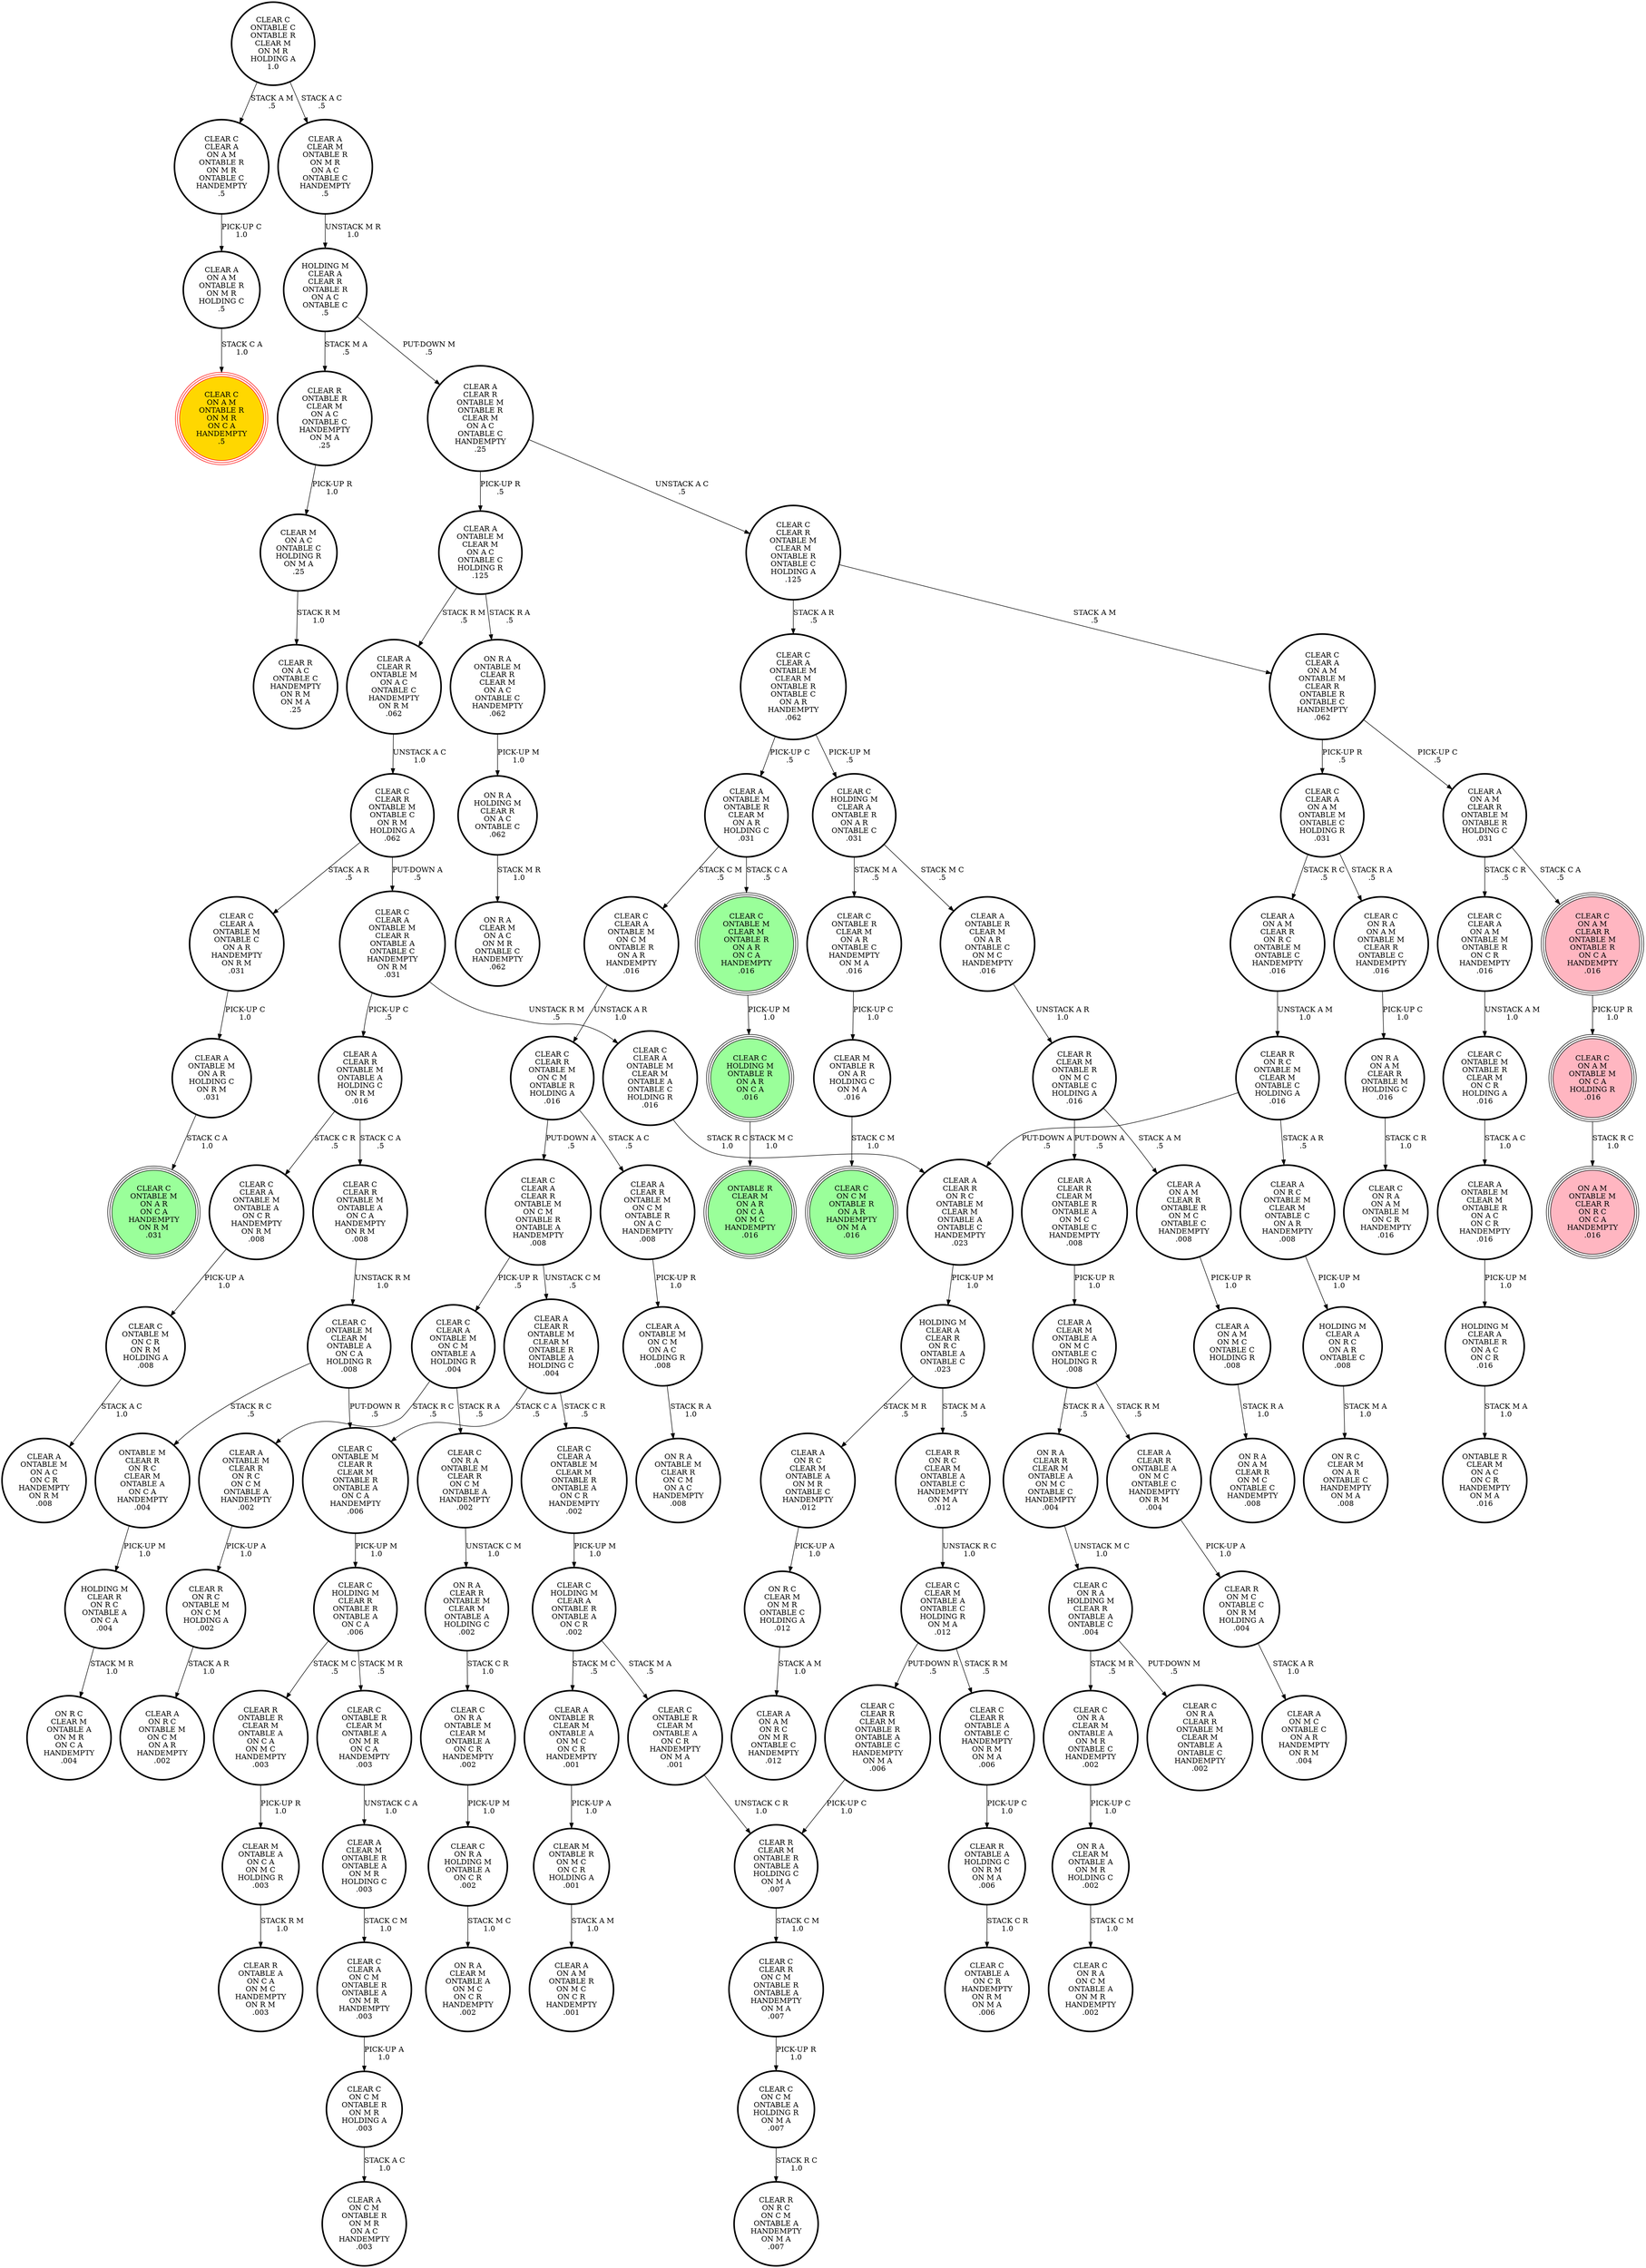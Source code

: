 digraph {
"CLEAR C\nCLEAR A\nONTABLE M\nON C M\nONTABLE A\nHOLDING R\n.004\n" -> "CLEAR A\nONTABLE M\nCLEAR R\nON R C\nON C M\nONTABLE A\nHANDEMPTY\n.002\n"[label="STACK R C\n.5\n"];
"CLEAR C\nCLEAR A\nONTABLE M\nON C M\nONTABLE A\nHOLDING R\n.004\n" -> "CLEAR C\nON R A\nONTABLE M\nCLEAR R\nON C M\nONTABLE A\nHANDEMPTY\n.002\n"[label="STACK R A\n.5\n"];
"CLEAR C\nCLEAR A\nON C M\nONTABLE R\nONTABLE A\nON M R\nHANDEMPTY\n.003\n" -> "CLEAR C\nON C M\nONTABLE R\nON M R\nHOLDING A\n.003\n"[label="PICK-UP A\n1.0\n"];
"CLEAR C\nCLEAR A\nON A M\nONTABLE M\nONTABLE C\nHOLDING R\n.031\n" -> "CLEAR C\nON R A\nON A M\nONTABLE M\nCLEAR R\nONTABLE C\nHANDEMPTY\n.016\n"[label="STACK R A\n.5\n"];
"CLEAR C\nCLEAR A\nON A M\nONTABLE M\nONTABLE C\nHOLDING R\n.031\n" -> "CLEAR A\nON A M\nCLEAR R\nON R C\nONTABLE M\nONTABLE C\nHANDEMPTY\n.016\n"[label="STACK R C\n.5\n"];
"CLEAR A\nONTABLE M\nON A R\nHOLDING C\nON R M\n.031\n" -> "CLEAR C\nONTABLE M\nON A R\nON C A\nHANDEMPTY\nON R M\n.031\n"[label="STACK C A\n1.0\n"];
"HOLDING M\nCLEAR A\nCLEAR R\nONTABLE R\nON A C\nONTABLE C\n.5\n" -> "CLEAR A\nCLEAR R\nONTABLE M\nONTABLE R\nCLEAR M\nON A C\nONTABLE C\nHANDEMPTY\n.25\n"[label="PUT-DOWN M\n.5\n"];
"HOLDING M\nCLEAR A\nCLEAR R\nONTABLE R\nON A C\nONTABLE C\n.5\n" -> "CLEAR R\nONTABLE R\nCLEAR M\nON A C\nONTABLE C\nHANDEMPTY\nON M A\n.25\n"[label="STACK M A\n.5\n"];
"CLEAR C\nCLEAR R\nONTABLE M\nCLEAR M\nONTABLE R\nONTABLE C\nHOLDING A\n.125\n" -> "CLEAR C\nCLEAR A\nON A M\nONTABLE M\nCLEAR R\nONTABLE R\nONTABLE C\nHANDEMPTY\n.062\n"[label="STACK A M\n.5\n"];
"CLEAR C\nCLEAR R\nONTABLE M\nCLEAR M\nONTABLE R\nONTABLE C\nHOLDING A\n.125\n" -> "CLEAR C\nCLEAR A\nONTABLE M\nCLEAR M\nONTABLE R\nONTABLE C\nON A R\nHANDEMPTY\n.062\n"[label="STACK A R\n.5\n"];
"CLEAR C\nON C M\nONTABLE R\nON M R\nHOLDING A\n.003\n" -> "CLEAR A\nON C M\nONTABLE R\nON M R\nON A C\nHANDEMPTY\n.003\n"[label="STACK A C\n1.0\n"];
"CLEAR C\nCLEAR A\nON A M\nONTABLE R\nON M R\nONTABLE C\nHANDEMPTY\n.5\n" -> "CLEAR A\nON A M\nONTABLE R\nON M R\nHOLDING C\n.5\n"[label="PICK-UP C\n1.0\n"];
"CLEAR M\nONTABLE A\nON C A\nON M C\nHOLDING R\n.003\n" -> "CLEAR R\nONTABLE A\nON C A\nON M C\nHANDEMPTY\nON R M\n.003\n"[label="STACK R M\n1.0\n"];
"CLEAR C\nONTABLE C\nONTABLE R\nCLEAR M\nON M R\nHOLDING A\n1.0\n" -> "CLEAR C\nCLEAR A\nON A M\nONTABLE R\nON M R\nONTABLE C\nHANDEMPTY\n.5\n"[label="STACK A M\n.5\n"];
"CLEAR C\nONTABLE C\nONTABLE R\nCLEAR M\nON M R\nHOLDING A\n1.0\n" -> "CLEAR A\nCLEAR M\nONTABLE R\nON M R\nON A C\nONTABLE C\nHANDEMPTY\n.5\n"[label="STACK A C\n.5\n"];
"CLEAR A\nONTABLE M\nCLEAR M\nONTABLE R\nON A C\nON C R\nHANDEMPTY\n.016\n" -> "HOLDING M\nCLEAR A\nONTABLE R\nON A C\nON C R\n.016\n"[label="PICK-UP M\n1.0\n"];
"CLEAR R\nON R C\nCLEAR M\nONTABLE A\nONTABLE C\nHANDEMPTY\nON M A\n.012\n" -> "CLEAR C\nCLEAR M\nONTABLE A\nONTABLE C\nHOLDING R\nON M A\n.012\n"[label="UNSTACK R C\n1.0\n"];
"HOLDING M\nCLEAR A\nCLEAR R\nON R C\nONTABLE A\nONTABLE C\n.023\n" -> "CLEAR A\nON R C\nCLEAR M\nONTABLE A\nON M R\nONTABLE C\nHANDEMPTY\n.012\n"[label="STACK M R\n.5\n"];
"HOLDING M\nCLEAR A\nCLEAR R\nON R C\nONTABLE A\nONTABLE C\n.023\n" -> "CLEAR R\nON R C\nCLEAR M\nONTABLE A\nONTABLE C\nHANDEMPTY\nON M A\n.012\n"[label="STACK M A\n.5\n"];
"CLEAR A\nCLEAR M\nONTABLE A\nON M C\nONTABLE C\nHOLDING R\n.008\n" -> "CLEAR A\nCLEAR R\nONTABLE A\nON M C\nONTABLE C\nHANDEMPTY\nON R M\n.004\n"[label="STACK R M\n.5\n"];
"CLEAR A\nCLEAR M\nONTABLE A\nON M C\nONTABLE C\nHOLDING R\n.008\n" -> "ON R A\nCLEAR R\nCLEAR M\nONTABLE A\nON M C\nONTABLE C\nHANDEMPTY\n.004\n"[label="STACK R A\n.5\n"];
"CLEAR A\nONTABLE R\nCLEAR M\nONTABLE A\nON M C\nON C R\nHANDEMPTY\n.001\n" -> "CLEAR M\nONTABLE R\nON M C\nON C R\nHOLDING A\n.001\n"[label="PICK-UP A\n1.0\n"];
"CLEAR C\nHOLDING M\nCLEAR A\nONTABLE R\nONTABLE A\nON C R\n.002\n" -> "CLEAR A\nONTABLE R\nCLEAR M\nONTABLE A\nON M C\nON C R\nHANDEMPTY\n.001\n"[label="STACK M C\n.5\n"];
"CLEAR C\nHOLDING M\nCLEAR A\nONTABLE R\nONTABLE A\nON C R\n.002\n" -> "CLEAR C\nONTABLE R\nCLEAR M\nONTABLE A\nON C R\nHANDEMPTY\nON M A\n.001\n"[label="STACK M A\n.5\n"];
"CLEAR C\nONTABLE M\nCLEAR R\nCLEAR M\nONTABLE R\nONTABLE A\nON C A\nHANDEMPTY\n.006\n" -> "CLEAR C\nHOLDING M\nCLEAR R\nONTABLE R\nONTABLE A\nON C A\n.006\n"[label="PICK-UP M\n1.0\n"];
"HOLDING M\nCLEAR R\nON R C\nONTABLE A\nON C A\n.004\n" -> "ON R C\nCLEAR M\nONTABLE A\nON M R\nON C A\nHANDEMPTY\n.004\n"[label="STACK M R\n1.0\n"];
"CLEAR A\nON A M\nCLEAR R\nONTABLE M\nONTABLE R\nHOLDING C\n.031\n" -> "CLEAR C\nON A M\nCLEAR R\nONTABLE M\nONTABLE R\nON C A\nHANDEMPTY\n.016\n"[label="STACK C A\n.5\n"];
"CLEAR A\nON A M\nCLEAR R\nONTABLE M\nONTABLE R\nHOLDING C\n.031\n" -> "CLEAR C\nCLEAR A\nON A M\nONTABLE M\nONTABLE R\nON C R\nHANDEMPTY\n.016\n"[label="STACK C R\n.5\n"];
"CLEAR A\nONTABLE M\nONTABLE R\nCLEAR M\nON A R\nHOLDING C\n.031\n" -> "CLEAR C\nONTABLE M\nCLEAR M\nONTABLE R\nON A R\nON C A\nHANDEMPTY\n.016\n"[label="STACK C A\n.5\n"];
"CLEAR A\nONTABLE M\nONTABLE R\nCLEAR M\nON A R\nHOLDING C\n.031\n" -> "CLEAR C\nCLEAR A\nONTABLE M\nON C M\nONTABLE R\nON A R\nHANDEMPTY\n.016\n"[label="STACK C M\n.5\n"];
"CLEAR C\nCLEAR R\nONTABLE M\nONTABLE C\nON R M\nHOLDING A\n.062\n" -> "CLEAR C\nCLEAR A\nONTABLE M\nONTABLE C\nON A R\nHANDEMPTY\nON R M\n.031\n"[label="STACK A R\n.5\n"];
"CLEAR C\nCLEAR R\nONTABLE M\nONTABLE C\nON R M\nHOLDING A\n.062\n" -> "CLEAR C\nCLEAR A\nONTABLE M\nCLEAR R\nONTABLE A\nONTABLE C\nHANDEMPTY\nON R M\n.031\n"[label="PUT-DOWN A\n.5\n"];
"CLEAR A\nCLEAR R\nONTABLE M\nCLEAR M\nONTABLE R\nONTABLE A\nHOLDING C\n.004\n" -> "CLEAR C\nONTABLE M\nCLEAR R\nCLEAR M\nONTABLE R\nONTABLE A\nON C A\nHANDEMPTY\n.006\n"[label="STACK C A\n.5\n"];
"CLEAR A\nCLEAR R\nONTABLE M\nCLEAR M\nONTABLE R\nONTABLE A\nHOLDING C\n.004\n" -> "CLEAR C\nCLEAR A\nONTABLE M\nCLEAR M\nONTABLE R\nONTABLE A\nON C R\nHANDEMPTY\n.002\n"[label="STACK C R\n.5\n"];
"ON R A\nONTABLE M\nCLEAR R\nCLEAR M\nON A C\nONTABLE C\nHANDEMPTY\n.062\n" -> "ON R A\nHOLDING M\nCLEAR R\nON A C\nONTABLE C\n.062\n"[label="PICK-UP M\n1.0\n"];
"CLEAR C\nON R A\nONTABLE M\nCLEAR M\nONTABLE A\nON C R\nHANDEMPTY\n.002\n" -> "CLEAR C\nON R A\nHOLDING M\nONTABLE A\nON C R\n.002\n"[label="PICK-UP M\n1.0\n"];
"CLEAR A\nON A M\nONTABLE R\nON M R\nHOLDING C\n.5\n" -> "CLEAR C\nON A M\nONTABLE R\nON M R\nON C A\nHANDEMPTY\n.5\n"[label="STACK C A\n1.0\n"];
"CLEAR R\nON M C\nONTABLE C\nON R M\nHOLDING A\n.004\n" -> "CLEAR A\nON M C\nONTABLE C\nON A R\nHANDEMPTY\nON R M\n.004\n"[label="STACK A R\n1.0\n"];
"ON R A\nCLEAR R\nCLEAR M\nONTABLE A\nON M C\nONTABLE C\nHANDEMPTY\n.004\n" -> "CLEAR C\nON R A\nHOLDING M\nCLEAR R\nONTABLE A\nONTABLE C\n.004\n"[label="UNSTACK M C\n1.0\n"];
"HOLDING M\nCLEAR A\nON R C\nON A R\nONTABLE C\n.008\n" -> "ON R C\nCLEAR M\nON A R\nONTABLE C\nHANDEMPTY\nON M A\n.008\n"[label="STACK M A\n1.0\n"];
"CLEAR C\nCLEAR A\nONTABLE M\nCLEAR M\nONTABLE R\nONTABLE A\nON C R\nHANDEMPTY\n.002\n" -> "CLEAR C\nHOLDING M\nCLEAR A\nONTABLE R\nONTABLE A\nON C R\n.002\n"[label="PICK-UP M\n1.0\n"];
"CLEAR A\nCLEAR R\nONTABLE A\nON M C\nONTABLE C\nHANDEMPTY\nON R M\n.004\n" -> "CLEAR R\nON M C\nONTABLE C\nON R M\nHOLDING A\n.004\n"[label="PICK-UP A\n1.0\n"];
"CLEAR R\nONTABLE A\nHOLDING C\nON R M\nON M A\n.006\n" -> "CLEAR C\nONTABLE A\nON C R\nHANDEMPTY\nON R M\nON M A\n.006\n"[label="STACK C R\n1.0\n"];
"CLEAR A\nON A M\nCLEAR R\nON R C\nONTABLE M\nONTABLE C\nHANDEMPTY\n.016\n" -> "CLEAR R\nON R C\nONTABLE M\nCLEAR M\nONTABLE C\nHOLDING A\n.016\n"[label="UNSTACK A M\n1.0\n"];
"CLEAR C\nONTABLE R\nCLEAR M\nONTABLE A\nON C R\nHANDEMPTY\nON M A\n.001\n" -> "CLEAR R\nCLEAR M\nONTABLE R\nONTABLE A\nHOLDING C\nON M A\n.007\n"[label="UNSTACK C R\n1.0\n"];
"CLEAR C\nCLEAR A\nONTABLE M\nCLEAR R\nONTABLE A\nONTABLE C\nHANDEMPTY\nON R M\n.031\n" -> "CLEAR C\nCLEAR A\nONTABLE M\nCLEAR M\nONTABLE A\nONTABLE C\nHOLDING R\n.016\n"[label="UNSTACK R M\n.5\n"];
"CLEAR C\nCLEAR A\nONTABLE M\nCLEAR R\nONTABLE A\nONTABLE C\nHANDEMPTY\nON R M\n.031\n" -> "CLEAR A\nCLEAR R\nONTABLE M\nONTABLE A\nHOLDING C\nON R M\n.016\n"[label="PICK-UP C\n.5\n"];
"CLEAR C\nCLEAR A\nON A M\nONTABLE M\nONTABLE R\nON C R\nHANDEMPTY\n.016\n" -> "CLEAR C\nONTABLE M\nONTABLE R\nCLEAR M\nON C R\nHOLDING A\n.016\n"[label="UNSTACK A M\n1.0\n"];
"CLEAR A\nCLEAR R\nONTABLE M\nON C M\nONTABLE R\nON A C\nHANDEMPTY\n.008\n" -> "CLEAR A\nONTABLE M\nON C M\nON A C\nHOLDING R\n.008\n"[label="PICK-UP R\n1.0\n"];
"CLEAR A\nCLEAR R\nONTABLE M\nONTABLE R\nCLEAR M\nON A C\nONTABLE C\nHANDEMPTY\n.25\n" -> "CLEAR A\nONTABLE M\nCLEAR M\nON A C\nONTABLE C\nHOLDING R\n.125\n"[label="PICK-UP R\n.5\n"];
"CLEAR A\nCLEAR R\nONTABLE M\nONTABLE R\nCLEAR M\nON A C\nONTABLE C\nHANDEMPTY\n.25\n" -> "CLEAR C\nCLEAR R\nONTABLE M\nCLEAR M\nONTABLE R\nONTABLE C\nHOLDING A\n.125\n"[label="UNSTACK A C\n.5\n"];
"CLEAR C\nON A M\nONTABLE M\nON C A\nHOLDING R\n.016\n" -> "ON A M\nONTABLE M\nCLEAR R\nON R C\nON C A\nHANDEMPTY\n.016\n"[label="STACK R C\n1.0\n"];
"CLEAR C\nCLEAR R\nONTABLE M\nON C M\nONTABLE R\nHOLDING A\n.016\n" -> "CLEAR A\nCLEAR R\nONTABLE M\nON C M\nONTABLE R\nON A C\nHANDEMPTY\n.008\n"[label="STACK A C\n.5\n"];
"CLEAR C\nCLEAR R\nONTABLE M\nON C M\nONTABLE R\nHOLDING A\n.016\n" -> "CLEAR C\nCLEAR A\nCLEAR R\nONTABLE M\nON C M\nONTABLE R\nONTABLE A\nHANDEMPTY\n.008\n"[label="PUT-DOWN A\n.5\n"];
"CLEAR C\nHOLDING M\nCLEAR A\nONTABLE R\nON A R\nONTABLE C\n.031\n" -> "CLEAR A\nONTABLE R\nCLEAR M\nON A R\nONTABLE C\nON M C\nHANDEMPTY\n.016\n"[label="STACK M C\n.5\n"];
"CLEAR C\nHOLDING M\nCLEAR A\nONTABLE R\nON A R\nONTABLE C\n.031\n" -> "CLEAR C\nONTABLE R\nCLEAR M\nON A R\nONTABLE C\nHANDEMPTY\nON M A\n.016\n"[label="STACK M A\n.5\n"];
"ON R A\nON A M\nCLEAR R\nONTABLE M\nHOLDING C\n.016\n" -> "CLEAR C\nON R A\nON A M\nONTABLE M\nON C R\nHANDEMPTY\n.016\n"[label="STACK C R\n1.0\n"];
"CLEAR A\nCLEAR M\nONTABLE R\nON M R\nON A C\nONTABLE C\nHANDEMPTY\n.5\n" -> "HOLDING M\nCLEAR A\nCLEAR R\nONTABLE R\nON A C\nONTABLE C\n.5\n"[label="UNSTACK M R\n1.0\n"];
"CLEAR C\nCLEAR R\nONTABLE M\nONTABLE A\nON C A\nHANDEMPTY\nON R M\n.008\n" -> "CLEAR C\nONTABLE M\nCLEAR M\nONTABLE A\nON C A\nHOLDING R\n.008\n"[label="UNSTACK R M\n1.0\n"];
"CLEAR R\nON R C\nONTABLE M\nON C M\nHOLDING A\n.002\n" -> "CLEAR A\nON R C\nONTABLE M\nON C M\nON A R\nHANDEMPTY\n.002\n"[label="STACK A R\n1.0\n"];
"CLEAR C\nON R A\nHOLDING M\nCLEAR R\nONTABLE A\nONTABLE C\n.004\n" -> "CLEAR C\nON R A\nCLEAR M\nONTABLE A\nON M R\nONTABLE C\nHANDEMPTY\n.002\n"[label="STACK M R\n.5\n"];
"CLEAR C\nON R A\nHOLDING M\nCLEAR R\nONTABLE A\nONTABLE C\n.004\n" -> "CLEAR C\nON R A\nCLEAR R\nONTABLE M\nCLEAR M\nONTABLE A\nONTABLE C\nHANDEMPTY\n.002\n"[label="PUT-DOWN M\n.5\n"];
"CLEAR A\nCLEAR R\nONTABLE M\nONTABLE A\nHOLDING C\nON R M\n.016\n" -> "CLEAR C\nCLEAR R\nONTABLE M\nONTABLE A\nON C A\nHANDEMPTY\nON R M\n.008\n"[label="STACK C A\n.5\n"];
"CLEAR A\nCLEAR R\nONTABLE M\nONTABLE A\nHOLDING C\nON R M\n.016\n" -> "CLEAR C\nCLEAR A\nONTABLE M\nONTABLE A\nON C R\nHANDEMPTY\nON R M\n.008\n"[label="STACK C R\n.5\n"];
"CLEAR C\nHOLDING M\nCLEAR R\nONTABLE R\nONTABLE A\nON C A\n.006\n" -> "CLEAR C\nONTABLE R\nCLEAR M\nONTABLE A\nON M R\nON C A\nHANDEMPTY\n.003\n"[label="STACK M R\n.5\n"];
"CLEAR C\nHOLDING M\nCLEAR R\nONTABLE R\nONTABLE A\nON C A\n.006\n" -> "CLEAR R\nONTABLE R\nCLEAR M\nONTABLE A\nON C A\nON M C\nHANDEMPTY\n.003\n"[label="STACK M C\n.5\n"];
"CLEAR C\nON R A\nHOLDING M\nONTABLE A\nON C R\n.002\n" -> "ON R A\nCLEAR M\nONTABLE A\nON M C\nON C R\nHANDEMPTY\n.002\n"[label="STACK M C\n1.0\n"];
"CLEAR A\nONTABLE M\nON C M\nON A C\nHOLDING R\n.008\n" -> "ON R A\nONTABLE M\nCLEAR R\nON C M\nON A C\nHANDEMPTY\n.008\n"[label="STACK R A\n1.0\n"];
"CLEAR A\nCLEAR R\nCLEAR M\nONTABLE R\nONTABLE A\nON M C\nONTABLE C\nHANDEMPTY\n.008\n" -> "CLEAR A\nCLEAR M\nONTABLE A\nON M C\nONTABLE C\nHOLDING R\n.008\n"[label="PICK-UP R\n1.0\n"];
"ON R A\nCLEAR R\nONTABLE M\nCLEAR M\nONTABLE A\nHOLDING C\n.002\n" -> "CLEAR C\nON R A\nONTABLE M\nCLEAR M\nONTABLE A\nON C R\nHANDEMPTY\n.002\n"[label="STACK C R\n1.0\n"];
"CLEAR A\nCLEAR R\nON R C\nONTABLE M\nCLEAR M\nONTABLE A\nONTABLE C\nHANDEMPTY\n.023\n" -> "HOLDING M\nCLEAR A\nCLEAR R\nON R C\nONTABLE A\nONTABLE C\n.023\n"[label="PICK-UP M\n1.0\n"];
"CLEAR R\nCLEAR M\nONTABLE R\nONTABLE A\nHOLDING C\nON M A\n.007\n" -> "CLEAR C\nCLEAR R\nON C M\nONTABLE R\nONTABLE A\nHANDEMPTY\nON M A\n.007\n"[label="STACK C M\n1.0\n"];
"CLEAR R\nONTABLE R\nCLEAR M\nON A C\nONTABLE C\nHANDEMPTY\nON M A\n.25\n" -> "CLEAR M\nON A C\nONTABLE C\nHOLDING R\nON M A\n.25\n"[label="PICK-UP R\n1.0\n"];
"CLEAR A\nON R C\nCLEAR M\nONTABLE A\nON M R\nONTABLE C\nHANDEMPTY\n.012\n" -> "ON R C\nCLEAR M\nON M R\nONTABLE C\nHOLDING A\n.012\n"[label="PICK-UP A\n1.0\n"];
"CLEAR A\nONTABLE M\nCLEAR M\nON A C\nONTABLE C\nHOLDING R\n.125\n" -> "CLEAR A\nCLEAR R\nONTABLE M\nON A C\nONTABLE C\nHANDEMPTY\nON R M\n.062\n"[label="STACK R M\n.5\n"];
"CLEAR A\nONTABLE M\nCLEAR M\nON A C\nONTABLE C\nHOLDING R\n.125\n" -> "ON R A\nONTABLE M\nCLEAR R\nCLEAR M\nON A C\nONTABLE C\nHANDEMPTY\n.062\n"[label="STACK R A\n.5\n"];
"CLEAR C\nCLEAR R\nONTABLE A\nONTABLE C\nHANDEMPTY\nON R M\nON M A\n.006\n" -> "CLEAR R\nONTABLE A\nHOLDING C\nON R M\nON M A\n.006\n"[label="PICK-UP C\n1.0\n"];
"CLEAR C\nCLEAR A\nONTABLE M\nON C M\nONTABLE R\nON A R\nHANDEMPTY\n.016\n" -> "CLEAR C\nCLEAR R\nONTABLE M\nON C M\nONTABLE R\nHOLDING A\n.016\n"[label="UNSTACK A R\n1.0\n"];
"CLEAR C\nONTABLE M\nONTABLE R\nCLEAR M\nON C R\nHOLDING A\n.016\n" -> "CLEAR A\nONTABLE M\nCLEAR M\nONTABLE R\nON A C\nON C R\nHANDEMPTY\n.016\n"[label="STACK A C\n1.0\n"];
"CLEAR C\nON A M\nCLEAR R\nONTABLE M\nONTABLE R\nON C A\nHANDEMPTY\n.016\n" -> "CLEAR C\nON A M\nONTABLE M\nON C A\nHOLDING R\n.016\n"[label="PICK-UP R\n1.0\n"];
"CLEAR R\nON R C\nONTABLE M\nCLEAR M\nONTABLE C\nHOLDING A\n.016\n" -> "CLEAR A\nCLEAR R\nON R C\nONTABLE M\nCLEAR M\nONTABLE A\nONTABLE C\nHANDEMPTY\n.023\n"[label="PUT-DOWN A\n.5\n"];
"CLEAR R\nON R C\nONTABLE M\nCLEAR M\nONTABLE C\nHOLDING A\n.016\n" -> "CLEAR A\nON R C\nONTABLE M\nCLEAR M\nONTABLE C\nON A R\nHANDEMPTY\n.008\n"[label="STACK A R\n.5\n"];
"CLEAR A\nON A M\nON M C\nONTABLE C\nHOLDING R\n.008\n" -> "ON R A\nON A M\nCLEAR R\nON M C\nONTABLE C\nHANDEMPTY\n.008\n"[label="STACK R A\n1.0\n"];
"CLEAR C\nON R A\nCLEAR M\nONTABLE A\nON M R\nONTABLE C\nHANDEMPTY\n.002\n" -> "ON R A\nCLEAR M\nONTABLE A\nON M R\nHOLDING C\n.002\n"[label="PICK-UP C\n1.0\n"];
"CLEAR C\nCLEAR M\nONTABLE A\nONTABLE C\nHOLDING R\nON M A\n.012\n" -> "CLEAR C\nCLEAR R\nONTABLE A\nONTABLE C\nHANDEMPTY\nON R M\nON M A\n.006\n"[label="STACK R M\n.5\n"];
"CLEAR C\nCLEAR M\nONTABLE A\nONTABLE C\nHOLDING R\nON M A\n.012\n" -> "CLEAR C\nCLEAR R\nCLEAR M\nONTABLE R\nONTABLE A\nONTABLE C\nHANDEMPTY\nON M A\n.006\n"[label="PUT-DOWN R\n.5\n"];
"CLEAR A\nCLEAR R\nONTABLE M\nON A C\nONTABLE C\nHANDEMPTY\nON R M\n.062\n" -> "CLEAR C\nCLEAR R\nONTABLE M\nONTABLE C\nON R M\nHOLDING A\n.062\n"[label="UNSTACK A C\n1.0\n"];
"ONTABLE M\nCLEAR R\nON R C\nCLEAR M\nONTABLE A\nON C A\nHANDEMPTY\n.004\n" -> "HOLDING M\nCLEAR R\nON R C\nONTABLE A\nON C A\n.004\n"[label="PICK-UP M\n1.0\n"];
"CLEAR C\nCLEAR A\nONTABLE M\nONTABLE A\nON C R\nHANDEMPTY\nON R M\n.008\n" -> "CLEAR C\nONTABLE M\nON C R\nON R M\nHOLDING A\n.008\n"[label="PICK-UP A\n1.0\n"];
"CLEAR R\nCLEAR M\nONTABLE R\nON M C\nONTABLE C\nHOLDING A\n.016\n" -> "CLEAR A\nCLEAR R\nCLEAR M\nONTABLE R\nONTABLE A\nON M C\nONTABLE C\nHANDEMPTY\n.008\n"[label="PUT-DOWN A\n.5\n"];
"CLEAR R\nCLEAR M\nONTABLE R\nON M C\nONTABLE C\nHOLDING A\n.016\n" -> "CLEAR A\nON A M\nCLEAR R\nONTABLE R\nON M C\nONTABLE C\nHANDEMPTY\n.008\n"[label="STACK A M\n.5\n"];
"ON R A\nHOLDING M\nCLEAR R\nON A C\nONTABLE C\n.062\n" -> "ON R A\nCLEAR M\nON A C\nON M R\nONTABLE C\nHANDEMPTY\n.062\n"[label="STACK M R\n1.0\n"];
"CLEAR C\nCLEAR A\nONTABLE M\nONTABLE C\nON A R\nHANDEMPTY\nON R M\n.031\n" -> "CLEAR A\nONTABLE M\nON A R\nHOLDING C\nON R M\n.031\n"[label="PICK-UP C\n1.0\n"];
"CLEAR C\nONTABLE R\nCLEAR M\nON A R\nONTABLE C\nHANDEMPTY\nON M A\n.016\n" -> "CLEAR M\nONTABLE R\nON A R\nHOLDING C\nON M A\n.016\n"[label="PICK-UP C\n1.0\n"];
"CLEAR A\nONTABLE M\nCLEAR R\nON R C\nON C M\nONTABLE A\nHANDEMPTY\n.002\n" -> "CLEAR R\nON R C\nONTABLE M\nON C M\nHOLDING A\n.002\n"[label="PICK-UP A\n1.0\n"];
"CLEAR C\nON C M\nONTABLE A\nHOLDING R\nON M A\n.007\n" -> "CLEAR R\nON R C\nON C M\nONTABLE A\nHANDEMPTY\nON M A\n.007\n"[label="STACK R C\n1.0\n"];
"CLEAR A\nCLEAR M\nONTABLE R\nONTABLE A\nON M R\nHOLDING C\n.003\n" -> "CLEAR C\nCLEAR A\nON C M\nONTABLE R\nONTABLE A\nON M R\nHANDEMPTY\n.003\n"[label="STACK C M\n1.0\n"];
"CLEAR C\nONTABLE M\nCLEAR M\nONTABLE R\nON A R\nON C A\nHANDEMPTY\n.016\n" -> "CLEAR C\nHOLDING M\nONTABLE R\nON A R\nON C A\n.016\n"[label="PICK-UP M\n1.0\n"];
"CLEAR C\nCLEAR A\nONTABLE M\nCLEAR M\nONTABLE A\nONTABLE C\nHOLDING R\n.016\n" -> "CLEAR A\nCLEAR R\nON R C\nONTABLE M\nCLEAR M\nONTABLE A\nONTABLE C\nHANDEMPTY\n.023\n"[label="STACK R C\n1.0\n"];
"CLEAR C\nCLEAR A\nON A M\nONTABLE M\nCLEAR R\nONTABLE R\nONTABLE C\nHANDEMPTY\n.062\n" -> "CLEAR A\nON A M\nCLEAR R\nONTABLE M\nONTABLE R\nHOLDING C\n.031\n"[label="PICK-UP C\n.5\n"];
"CLEAR C\nCLEAR A\nON A M\nONTABLE M\nCLEAR R\nONTABLE R\nONTABLE C\nHANDEMPTY\n.062\n" -> "CLEAR C\nCLEAR A\nON A M\nONTABLE M\nONTABLE C\nHOLDING R\n.031\n"[label="PICK-UP R\n.5\n"];
"CLEAR A\nONTABLE R\nCLEAR M\nON A R\nONTABLE C\nON M C\nHANDEMPTY\n.016\n" -> "CLEAR R\nCLEAR M\nONTABLE R\nON M C\nONTABLE C\nHOLDING A\n.016\n"[label="UNSTACK A R\n1.0\n"];
"CLEAR R\nONTABLE R\nCLEAR M\nONTABLE A\nON C A\nON M C\nHANDEMPTY\n.003\n" -> "CLEAR M\nONTABLE A\nON C A\nON M C\nHOLDING R\n.003\n"[label="PICK-UP R\n1.0\n"];
"ON R C\nCLEAR M\nON M R\nONTABLE C\nHOLDING A\n.012\n" -> "CLEAR A\nON A M\nON R C\nON M R\nONTABLE C\nHANDEMPTY\n.012\n"[label="STACK A M\n1.0\n"];
"CLEAR M\nONTABLE R\nON M C\nON C R\nHOLDING A\n.001\n" -> "CLEAR A\nON A M\nONTABLE R\nON M C\nON C R\nHANDEMPTY\n.001\n"[label="STACK A M\n1.0\n"];
"CLEAR C\nHOLDING M\nONTABLE R\nON A R\nON C A\n.016\n" -> "ONTABLE R\nCLEAR M\nON A R\nON C A\nON M C\nHANDEMPTY\n.016\n"[label="STACK M C\n1.0\n"];
"CLEAR C\nONTABLE M\nCLEAR M\nONTABLE A\nON C A\nHOLDING R\n.008\n" -> "ONTABLE M\nCLEAR R\nON R C\nCLEAR M\nONTABLE A\nON C A\nHANDEMPTY\n.004\n"[label="STACK R C\n.5\n"];
"CLEAR C\nONTABLE M\nCLEAR M\nONTABLE A\nON C A\nHOLDING R\n.008\n" -> "CLEAR C\nONTABLE M\nCLEAR R\nCLEAR M\nONTABLE R\nONTABLE A\nON C A\nHANDEMPTY\n.006\n"[label="PUT-DOWN R\n.5\n"];
"CLEAR C\nCLEAR A\nCLEAR R\nONTABLE M\nON C M\nONTABLE R\nONTABLE A\nHANDEMPTY\n.008\n" -> "CLEAR A\nCLEAR R\nONTABLE M\nCLEAR M\nONTABLE R\nONTABLE A\nHOLDING C\n.004\n"[label="UNSTACK C M\n.5\n"];
"CLEAR C\nCLEAR A\nCLEAR R\nONTABLE M\nON C M\nONTABLE R\nONTABLE A\nHANDEMPTY\n.008\n" -> "CLEAR C\nCLEAR A\nONTABLE M\nON C M\nONTABLE A\nHOLDING R\n.004\n"[label="PICK-UP R\n.5\n"];
"CLEAR A\nON R C\nONTABLE M\nCLEAR M\nONTABLE C\nON A R\nHANDEMPTY\n.008\n" -> "HOLDING M\nCLEAR A\nON R C\nON A R\nONTABLE C\n.008\n"[label="PICK-UP M\n1.0\n"];
"CLEAR M\nON A C\nONTABLE C\nHOLDING R\nON M A\n.25\n" -> "CLEAR R\nON A C\nONTABLE C\nHANDEMPTY\nON R M\nON M A\n.25\n"[label="STACK R M\n1.0\n"];
"CLEAR C\nCLEAR R\nON C M\nONTABLE R\nONTABLE A\nHANDEMPTY\nON M A\n.007\n" -> "CLEAR C\nON C M\nONTABLE A\nHOLDING R\nON M A\n.007\n"[label="PICK-UP R\n1.0\n"];
"CLEAR C\nONTABLE R\nCLEAR M\nONTABLE A\nON M R\nON C A\nHANDEMPTY\n.003\n" -> "CLEAR A\nCLEAR M\nONTABLE R\nONTABLE A\nON M R\nHOLDING C\n.003\n"[label="UNSTACK C A\n1.0\n"];
"CLEAR C\nCLEAR R\nCLEAR M\nONTABLE R\nONTABLE A\nONTABLE C\nHANDEMPTY\nON M A\n.006\n" -> "CLEAR R\nCLEAR M\nONTABLE R\nONTABLE A\nHOLDING C\nON M A\n.007\n"[label="PICK-UP C\n1.0\n"];
"ON R A\nCLEAR M\nONTABLE A\nON M R\nHOLDING C\n.002\n" -> "CLEAR C\nON R A\nON C M\nONTABLE A\nON M R\nHANDEMPTY\n.002\n"[label="STACK C M\n1.0\n"];
"CLEAR A\nON A M\nCLEAR R\nONTABLE R\nON M C\nONTABLE C\nHANDEMPTY\n.008\n" -> "CLEAR A\nON A M\nON M C\nONTABLE C\nHOLDING R\n.008\n"[label="PICK-UP R\n1.0\n"];
"CLEAR C\nON R A\nON A M\nONTABLE M\nCLEAR R\nONTABLE C\nHANDEMPTY\n.016\n" -> "ON R A\nON A M\nCLEAR R\nONTABLE M\nHOLDING C\n.016\n"[label="PICK-UP C\n1.0\n"];
"CLEAR M\nONTABLE R\nON A R\nHOLDING C\nON M A\n.016\n" -> "CLEAR C\nON C M\nONTABLE R\nON A R\nHANDEMPTY\nON M A\n.016\n"[label="STACK C M\n1.0\n"];
"HOLDING M\nCLEAR A\nONTABLE R\nON A C\nON C R\n.016\n" -> "ONTABLE R\nCLEAR M\nON A C\nON C R\nHANDEMPTY\nON M A\n.016\n"[label="STACK M A\n1.0\n"];
"CLEAR C\nCLEAR A\nONTABLE M\nCLEAR M\nONTABLE R\nONTABLE C\nON A R\nHANDEMPTY\n.062\n" -> "CLEAR A\nONTABLE M\nONTABLE R\nCLEAR M\nON A R\nHOLDING C\n.031\n"[label="PICK-UP C\n.5\n"];
"CLEAR C\nCLEAR A\nONTABLE M\nCLEAR M\nONTABLE R\nONTABLE C\nON A R\nHANDEMPTY\n.062\n" -> "CLEAR C\nHOLDING M\nCLEAR A\nONTABLE R\nON A R\nONTABLE C\n.031\n"[label="PICK-UP M\n.5\n"];
"CLEAR C\nONTABLE M\nON C R\nON R M\nHOLDING A\n.008\n" -> "CLEAR A\nONTABLE M\nON A C\nON C R\nHANDEMPTY\nON R M\n.008\n"[label="STACK A C\n1.0\n"];
"CLEAR C\nON R A\nONTABLE M\nCLEAR R\nON C M\nONTABLE A\nHANDEMPTY\n.002\n" -> "ON R A\nCLEAR R\nONTABLE M\nCLEAR M\nONTABLE A\nHOLDING C\n.002\n"[label="UNSTACK C M\n1.0\n"];
"CLEAR R\nON R C\nON C M\nONTABLE A\nHANDEMPTY\nON M A\n.007\n" [shape=circle, penwidth=3];
"CLEAR R\nON A C\nONTABLE C\nHANDEMPTY\nON R M\nON M A\n.25\n" [shape=circle, penwidth=3];
"CLEAR A\nON C M\nONTABLE R\nON M R\nON A C\nHANDEMPTY\n.003\n" [shape=circle, penwidth=3];
"ON A M\nONTABLE M\nCLEAR R\nON R C\nON C A\nHANDEMPTY\n.016\n" [shape=circle, style=filled, fillcolor=lightpink, peripheries=3];
"CLEAR C\nON R A\nCLEAR R\nONTABLE M\nCLEAR M\nONTABLE A\nONTABLE C\nHANDEMPTY\n.002\n" [shape=circle, penwidth=3];
"CLEAR C\nON R A\nON C M\nONTABLE A\nON M R\nHANDEMPTY\n.002\n" [shape=circle, penwidth=3];
"ON R A\nON A M\nCLEAR R\nON M C\nONTABLE C\nHANDEMPTY\n.008\n" [shape=circle, penwidth=3];
"ONTABLE R\nCLEAR M\nON A C\nON C R\nHANDEMPTY\nON M A\n.016\n" [shape=circle, penwidth=3];
"CLEAR C\nON R A\nON A M\nONTABLE M\nON C R\nHANDEMPTY\n.016\n" [shape=circle, penwidth=3];
"CLEAR C\nON A M\nONTABLE R\nON M R\nON C A\nHANDEMPTY\n.5\n" [shape=circle, style=filled color=red, fillcolor=gold, peripheries=3];
"CLEAR A\nON A M\nON R C\nON M R\nONTABLE C\nHANDEMPTY\n.012\n" [shape=circle, penwidth=3];
"ON R A\nCLEAR M\nONTABLE A\nON M C\nON C R\nHANDEMPTY\n.002\n" [shape=circle, penwidth=3];
"ON R A\nCLEAR M\nON A C\nON M R\nONTABLE C\nHANDEMPTY\n.062\n" [shape=circle, penwidth=3];
"ON R A\nONTABLE M\nCLEAR R\nON C M\nON A C\nHANDEMPTY\n.008\n" [shape=circle, penwidth=3];
"CLEAR A\nON M C\nONTABLE C\nON A R\nHANDEMPTY\nON R M\n.004\n" [shape=circle, penwidth=3];
"CLEAR A\nON A M\nONTABLE R\nON M C\nON C R\nHANDEMPTY\n.001\n" [shape=circle, penwidth=3];
"CLEAR R\nONTABLE A\nON C A\nON M C\nHANDEMPTY\nON R M\n.003\n" [shape=circle, penwidth=3];
"CLEAR A\nONTABLE M\nON A C\nON C R\nHANDEMPTY\nON R M\n.008\n" [shape=circle, penwidth=3];
"CLEAR C\nONTABLE A\nON C R\nHANDEMPTY\nON R M\nON M A\n.006\n" [shape=circle, penwidth=3];
"ONTABLE R\nCLEAR M\nON A R\nON C A\nON M C\nHANDEMPTY\n.016\n" [shape=circle, style=filled, fillcolor=palegreen1, peripheries=3];
"CLEAR C\nON C M\nONTABLE R\nON A R\nHANDEMPTY\nON M A\n.016\n" [shape=circle, style=filled, fillcolor=palegreen1, peripheries=3];
"ON R C\nCLEAR M\nON A R\nONTABLE C\nHANDEMPTY\nON M A\n.008\n" [shape=circle, penwidth=3];
"CLEAR C\nONTABLE M\nON A R\nON C A\nHANDEMPTY\nON R M\n.031\n" [shape=circle, style=filled, fillcolor=palegreen1, peripheries=3];
"CLEAR A\nON R C\nONTABLE M\nON C M\nON A R\nHANDEMPTY\n.002\n" [shape=circle, penwidth=3];
"ON R C\nCLEAR M\nONTABLE A\nON M R\nON C A\nHANDEMPTY\n.004\n" [shape=circle, penwidth=3];
"CLEAR A\nONTABLE M\nCLEAR R\nON R C\nON C M\nONTABLE A\nHANDEMPTY\n.002\n" [shape=circle, penwidth=3];
"CLEAR C\nCLEAR R\nONTABLE M\nONTABLE C\nON R M\nHOLDING A\n.062\n" [shape=circle, penwidth=3];
"CLEAR C\nCLEAR A\nONTABLE M\nON C M\nONTABLE R\nON A R\nHANDEMPTY\n.016\n" [shape=circle, penwidth=3];
"CLEAR C\nCLEAR A\nON C M\nONTABLE R\nONTABLE A\nON M R\nHANDEMPTY\n.003\n" [shape=circle, penwidth=3];
"CLEAR C\nON A M\nCLEAR R\nONTABLE M\nONTABLE R\nON C A\nHANDEMPTY\n.016\n" [shape=circle, style=filled, fillcolor=lightpink, peripheries=3];
"CLEAR A\nON R C\nONTABLE M\nCLEAR M\nONTABLE C\nON A R\nHANDEMPTY\n.008\n" [shape=circle, penwidth=3];
"CLEAR C\nCLEAR R\nONTABLE A\nONTABLE C\nHANDEMPTY\nON R M\nON M A\n.006\n" [shape=circle, penwidth=3];
"CLEAR A\nONTABLE R\nCLEAR M\nONTABLE A\nON M C\nON C R\nHANDEMPTY\n.001\n" [shape=circle, penwidth=3];
"CLEAR C\nCLEAR A\nONTABLE M\nON C M\nONTABLE A\nHOLDING R\n.004\n" [shape=circle, penwidth=3];
"CLEAR A\nCLEAR R\nONTABLE A\nON M C\nONTABLE C\nHANDEMPTY\nON R M\n.004\n" [shape=circle, penwidth=3];
"CLEAR C\nHOLDING M\nCLEAR A\nONTABLE R\nON A R\nONTABLE C\n.031\n" [shape=circle, penwidth=3];
"CLEAR A\nON A M\nONTABLE R\nON M R\nHOLDING C\n.5\n" [shape=circle, penwidth=3];
"CLEAR R\nCLEAR M\nONTABLE R\nONTABLE A\nHOLDING C\nON M A\n.007\n" [shape=circle, penwidth=3];
"CLEAR R\nON R C\nON C M\nONTABLE A\nHANDEMPTY\nON M A\n.007\n" [shape=circle, penwidth=3];
"CLEAR A\nONTABLE R\nCLEAR M\nON A R\nONTABLE C\nON M C\nHANDEMPTY\n.016\n" [shape=circle, penwidth=3];
"CLEAR C\nON R A\nON A M\nONTABLE M\nCLEAR R\nONTABLE C\nHANDEMPTY\n.016\n" [shape=circle, penwidth=3];
"CLEAR C\nCLEAR R\nON C M\nONTABLE R\nONTABLE A\nHANDEMPTY\nON M A\n.007\n" [shape=circle, penwidth=3];
"CLEAR C\nON C M\nONTABLE A\nHOLDING R\nON M A\n.007\n" [shape=circle, penwidth=3];
"CLEAR R\nON A C\nONTABLE C\nHANDEMPTY\nON R M\nON M A\n.25\n" [shape=circle, penwidth=3];
"CLEAR A\nON C M\nONTABLE R\nON M R\nON A C\nHANDEMPTY\n.003\n" [shape=circle, penwidth=3];
"ON A M\nONTABLE M\nCLEAR R\nON R C\nON C A\nHANDEMPTY\n.016\n" [shape=circle, style=filled, fillcolor=lightpink, peripheries=3];
"CLEAR C\nCLEAR R\nONTABLE M\nON C M\nONTABLE R\nHOLDING A\n.016\n" [shape=circle, penwidth=3];
"CLEAR M\nONTABLE A\nON C A\nON M C\nHOLDING R\n.003\n" [shape=circle, penwidth=3];
"CLEAR C\nON R A\nCLEAR R\nONTABLE M\nCLEAR M\nONTABLE A\nONTABLE C\nHANDEMPTY\n.002\n" [shape=circle, penwidth=3];
"CLEAR C\nONTABLE M\nCLEAR R\nCLEAR M\nONTABLE R\nONTABLE A\nON C A\nHANDEMPTY\n.006\n" [shape=circle, penwidth=3];
"CLEAR R\nONTABLE R\nCLEAR M\nON A C\nONTABLE C\nHANDEMPTY\nON M A\n.25\n" [shape=circle, penwidth=3];
"CLEAR C\nCLEAR R\nCLEAR M\nONTABLE R\nONTABLE A\nONTABLE C\nHANDEMPTY\nON M A\n.006\n" [shape=circle, penwidth=3];
"CLEAR C\nON R A\nON C M\nONTABLE A\nON M R\nHANDEMPTY\n.002\n" [shape=circle, penwidth=3];
"ON R A\nCLEAR R\nONTABLE M\nCLEAR M\nONTABLE A\nHOLDING C\n.002\n" [shape=circle, penwidth=3];
"CLEAR C\nON A M\nONTABLE M\nON C A\nHOLDING R\n.016\n" [shape=circle, style=filled, fillcolor=lightpink, peripheries=3];
"CLEAR C\nCLEAR A\nCLEAR R\nONTABLE M\nON C M\nONTABLE R\nONTABLE A\nHANDEMPTY\n.008\n" [shape=circle, penwidth=3];
"CLEAR C\nCLEAR R\nONTABLE M\nONTABLE A\nON C A\nHANDEMPTY\nON R M\n.008\n" [shape=circle, penwidth=3];
"ON R A\nON A M\nCLEAR R\nON M C\nONTABLE C\nHANDEMPTY\n.008\n" [shape=circle, penwidth=3];
"CLEAR C\nCLEAR A\nONTABLE M\nONTABLE C\nON A R\nHANDEMPTY\nON R M\n.031\n" [shape=circle, penwidth=3];
"CLEAR A\nCLEAR R\nONTABLE M\nONTABLE R\nCLEAR M\nON A C\nONTABLE C\nHANDEMPTY\n.25\n" [shape=circle, penwidth=3];
"CLEAR C\nCLEAR A\nON A M\nONTABLE M\nCLEAR R\nONTABLE R\nONTABLE C\nHANDEMPTY\n.062\n" [shape=circle, penwidth=3];
"CLEAR A\nCLEAR R\nONTABLE M\nON C M\nONTABLE R\nON A C\nHANDEMPTY\n.008\n" [shape=circle, penwidth=3];
"ON R A\nHOLDING M\nCLEAR R\nON A C\nONTABLE C\n.062\n" [shape=circle, penwidth=3];
"CLEAR C\nCLEAR A\nONTABLE M\nCLEAR M\nONTABLE A\nONTABLE C\nHOLDING R\n.016\n" [shape=circle, penwidth=3];
"CLEAR A\nON A M\nCLEAR R\nONTABLE M\nONTABLE R\nHOLDING C\n.031\n" [shape=circle, penwidth=3];
"CLEAR M\nONTABLE R\nON A R\nHOLDING C\nON M A\n.016\n" [shape=circle, penwidth=3];
"ON R A\nCLEAR R\nCLEAR M\nONTABLE A\nON M C\nONTABLE C\nHANDEMPTY\n.004\n" [shape=circle, penwidth=3];
"CLEAR C\nHOLDING M\nCLEAR R\nONTABLE R\nONTABLE A\nON C A\n.006\n" [shape=circle, penwidth=3];
"CLEAR C\nON R A\nHOLDING M\nCLEAR R\nONTABLE A\nONTABLE C\n.004\n" [shape=circle, penwidth=3];
"CLEAR C\nCLEAR R\nONTABLE M\nCLEAR M\nONTABLE R\nONTABLE C\nHOLDING A\n.125\n" [shape=circle, penwidth=3];
"CLEAR C\nONTABLE M\nON C R\nON R M\nHOLDING A\n.008\n" [shape=circle, penwidth=3];
"CLEAR A\nCLEAR R\nCLEAR M\nONTABLE R\nONTABLE A\nON M C\nONTABLE C\nHANDEMPTY\n.008\n" [shape=circle, penwidth=3];
"CLEAR C\nONTABLE R\nCLEAR M\nONTABLE A\nON M R\nON C A\nHANDEMPTY\n.003\n" [shape=circle, penwidth=3];
"ONTABLE R\nCLEAR M\nON A C\nON C R\nHANDEMPTY\nON M A\n.016\n" [shape=circle, penwidth=3];
"CLEAR C\nON R A\nON A M\nONTABLE M\nON C R\nHANDEMPTY\n.016\n" [shape=circle, penwidth=3];
"CLEAR A\nONTABLE M\nONTABLE R\nCLEAR M\nON A R\nHOLDING C\n.031\n" [shape=circle, penwidth=3];
"CLEAR A\nONTABLE M\nON A R\nHOLDING C\nON R M\n.031\n" [shape=circle, penwidth=3];
"ON R A\nON A M\nCLEAR R\nONTABLE M\nHOLDING C\n.016\n" [shape=circle, penwidth=3];
"CLEAR R\nONTABLE R\nCLEAR M\nONTABLE A\nON C A\nON M C\nHANDEMPTY\n.003\n" [shape=circle, penwidth=3];
"CLEAR A\nCLEAR R\nONTABLE M\nCLEAR M\nONTABLE R\nONTABLE A\nHOLDING C\n.004\n" [shape=circle, penwidth=3];
"CLEAR C\nON A M\nONTABLE R\nON M R\nON C A\nHANDEMPTY\n.5\n" [shape=circle, style=filled color=red, fillcolor=gold, peripheries=3];
"CLEAR A\nON R C\nCLEAR M\nONTABLE A\nON M R\nONTABLE C\nHANDEMPTY\n.012\n" [shape=circle, penwidth=3];
"CLEAR A\nON A M\nON R C\nON M R\nONTABLE C\nHANDEMPTY\n.012\n" [shape=circle, penwidth=3];
"CLEAR R\nON R C\nONTABLE M\nCLEAR M\nONTABLE C\nHOLDING A\n.016\n" [shape=circle, penwidth=3];
"CLEAR C\nHOLDING M\nCLEAR A\nONTABLE R\nONTABLE A\nON C R\n.002\n" [shape=circle, penwidth=3];
"HOLDING M\nCLEAR R\nON R C\nONTABLE A\nON C A\n.004\n" [shape=circle, penwidth=3];
"ON R A\nCLEAR M\nONTABLE A\nON M C\nON C R\nHANDEMPTY\n.002\n" [shape=circle, penwidth=3];
"HOLDING M\nCLEAR A\nCLEAR R\nONTABLE R\nON A C\nONTABLE C\n.5\n" [shape=circle, penwidth=3];
"CLEAR A\nONTABLE M\nCLEAR M\nON A C\nONTABLE C\nHOLDING R\n.125\n" [shape=circle, penwidth=3];
"CLEAR A\nCLEAR R\nONTABLE M\nON A C\nONTABLE C\nHANDEMPTY\nON R M\n.062\n" [shape=circle, penwidth=3];
"CLEAR R\nON R C\nONTABLE M\nON C M\nHOLDING A\n.002\n" [shape=circle, penwidth=3];
"ON R C\nCLEAR M\nON M R\nONTABLE C\nHOLDING A\n.012\n" [shape=circle, penwidth=3];
"HOLDING M\nCLEAR A\nON R C\nON A R\nONTABLE C\n.008\n" [shape=circle, penwidth=3];
"CLEAR C\nCLEAR A\nON A M\nONTABLE M\nONTABLE C\nHOLDING R\n.031\n" [shape=circle, penwidth=3];
"CLEAR A\nCLEAR R\nONTABLE M\nONTABLE A\nHOLDING C\nON R M\n.016\n" [shape=circle, penwidth=3];
"CLEAR C\nCLEAR A\nONTABLE M\nCLEAR M\nONTABLE R\nONTABLE A\nON C R\nHANDEMPTY\n.002\n" [shape=circle, penwidth=3];
"CLEAR C\nON R A\nONTABLE M\nCLEAR M\nONTABLE A\nON C R\nHANDEMPTY\n.002\n" [shape=circle, penwidth=3];
"ON R A\nCLEAR M\nON A C\nON M R\nONTABLE C\nHANDEMPTY\n.062\n" [shape=circle, penwidth=3];
"CLEAR C\nONTABLE M\nCLEAR M\nONTABLE A\nON C A\nHOLDING R\n.008\n" [shape=circle, penwidth=3];
"ON R A\nONTABLE M\nCLEAR R\nON C M\nON A C\nHANDEMPTY\n.008\n" [shape=circle, penwidth=3];
"CLEAR A\nCLEAR M\nONTABLE A\nON M C\nONTABLE C\nHOLDING R\n.008\n" [shape=circle, penwidth=3];
"CLEAR A\nON M C\nONTABLE C\nON A R\nHANDEMPTY\nON R M\n.004\n" [shape=circle, penwidth=3];
"CLEAR C\nCLEAR A\nONTABLE M\nONTABLE A\nON C R\nHANDEMPTY\nON R M\n.008\n" [shape=circle, penwidth=3];
"CLEAR R\nONTABLE A\nHOLDING C\nON R M\nON M A\n.006\n" [shape=circle, penwidth=3];
"CLEAR A\nCLEAR M\nONTABLE R\nON M R\nON A C\nONTABLE C\nHANDEMPTY\n.5\n" [shape=circle, penwidth=3];
"CLEAR A\nONTABLE M\nCLEAR M\nONTABLE R\nON A C\nON C R\nHANDEMPTY\n.016\n" [shape=circle, penwidth=3];
"CLEAR A\nON A M\nCLEAR R\nONTABLE R\nON M C\nONTABLE C\nHANDEMPTY\n.008\n" [shape=circle, penwidth=3];
"CLEAR A\nON A M\nONTABLE R\nON M C\nON C R\nHANDEMPTY\n.001\n" [shape=circle, penwidth=3];
"CLEAR R\nCLEAR M\nONTABLE R\nON M C\nONTABLE C\nHOLDING A\n.016\n" [shape=circle, penwidth=3];
"ONTABLE M\nCLEAR R\nON R C\nCLEAR M\nONTABLE A\nON C A\nHANDEMPTY\n.004\n" [shape=circle, penwidth=3];
"HOLDING M\nCLEAR A\nCLEAR R\nON R C\nONTABLE A\nONTABLE C\n.023\n" [shape=circle, penwidth=3];
"CLEAR R\nON R C\nCLEAR M\nONTABLE A\nONTABLE C\nHANDEMPTY\nON M A\n.012\n" [shape=circle, penwidth=3];
"CLEAR R\nONTABLE A\nON C A\nON M C\nHANDEMPTY\nON R M\n.003\n" [shape=circle, penwidth=3];
"CLEAR R\nON M C\nONTABLE C\nON R M\nHOLDING A\n.004\n" [shape=circle, penwidth=3];
"CLEAR A\nCLEAR R\nON R C\nONTABLE M\nCLEAR M\nONTABLE A\nONTABLE C\nHANDEMPTY\n.023\n" [shape=circle, penwidth=3];
"ON R A\nONTABLE M\nCLEAR R\nCLEAR M\nON A C\nONTABLE C\nHANDEMPTY\n.062\n" [shape=circle, penwidth=3];
"CLEAR C\nONTABLE R\nCLEAR M\nONTABLE A\nON C R\nHANDEMPTY\nON M A\n.001\n" [shape=circle, penwidth=3];
"HOLDING M\nCLEAR A\nONTABLE R\nON A C\nON C R\n.016\n" [shape=circle, penwidth=3];
"CLEAR A\nONTABLE M\nON A C\nON C R\nHANDEMPTY\nON R M\n.008\n" [shape=circle, penwidth=3];
"CLEAR C\nCLEAR M\nONTABLE A\nONTABLE C\nHOLDING R\nON M A\n.012\n" [shape=circle, penwidth=3];
"CLEAR A\nCLEAR M\nONTABLE R\nONTABLE A\nON M R\nHOLDING C\n.003\n" [shape=circle, penwidth=3];
"CLEAR C\nONTABLE A\nON C R\nHANDEMPTY\nON R M\nON M A\n.006\n" [shape=circle, penwidth=3];
"CLEAR C\nON R A\nHOLDING M\nONTABLE A\nON C R\n.002\n" [shape=circle, penwidth=3];
"CLEAR C\nONTABLE M\nONTABLE R\nCLEAR M\nON C R\nHOLDING A\n.016\n" [shape=circle, penwidth=3];
"ONTABLE R\nCLEAR M\nON A R\nON C A\nON M C\nHANDEMPTY\n.016\n" [shape=circle, style=filled, fillcolor=palegreen1, peripheries=3];
"CLEAR C\nON C M\nONTABLE R\nON A R\nHANDEMPTY\nON M A\n.016\n" [shape=circle, style=filled, fillcolor=palegreen1, peripheries=3];
"ON R C\nCLEAR M\nON A R\nONTABLE C\nHANDEMPTY\nON M A\n.008\n" [shape=circle, penwidth=3];
"CLEAR C\nONTABLE R\nCLEAR M\nON A R\nONTABLE C\nHANDEMPTY\nON M A\n.016\n" [shape=circle, penwidth=3];
"CLEAR C\nONTABLE C\nONTABLE R\nCLEAR M\nON M R\nHOLDING A\n1.0\n" [shape=circle, penwidth=3];
"CLEAR C\nONTABLE M\nCLEAR M\nONTABLE R\nON A R\nON C A\nHANDEMPTY\n.016\n" [shape=circle, style=filled, fillcolor=palegreen1, peripheries=3];
"CLEAR A\nONTABLE M\nON C M\nON A C\nHOLDING R\n.008\n" [shape=circle, penwidth=3];
"CLEAR C\nHOLDING M\nONTABLE R\nON A R\nON C A\n.016\n" [shape=circle, style=filled, fillcolor=palegreen1, peripheries=3];
"CLEAR M\nONTABLE R\nON M C\nON C R\nHOLDING A\n.001\n" [shape=circle, penwidth=3];
"CLEAR A\nON A M\nON M C\nONTABLE C\nHOLDING R\n.008\n" [shape=circle, penwidth=3];
"CLEAR C\nCLEAR A\nON A M\nONTABLE R\nON M R\nONTABLE C\nHANDEMPTY\n.5\n" [shape=circle, penwidth=3];
"CLEAR C\nCLEAR A\nON A M\nONTABLE M\nONTABLE R\nON C R\nHANDEMPTY\n.016\n" [shape=circle, penwidth=3];
"CLEAR C\nCLEAR A\nONTABLE M\nCLEAR M\nONTABLE R\nONTABLE C\nON A R\nHANDEMPTY\n.062\n" [shape=circle, penwidth=3];
"ON R A\nCLEAR M\nONTABLE A\nON M R\nHOLDING C\n.002\n" [shape=circle, penwidth=3];
"CLEAR A\nON A M\nCLEAR R\nON R C\nONTABLE M\nONTABLE C\nHANDEMPTY\n.016\n" [shape=circle, penwidth=3];
"CLEAR C\nCLEAR A\nONTABLE M\nCLEAR R\nONTABLE A\nONTABLE C\nHANDEMPTY\nON R M\n.031\n" [shape=circle, penwidth=3];
"CLEAR C\nON R A\nCLEAR M\nONTABLE A\nON M R\nONTABLE C\nHANDEMPTY\n.002\n" [shape=circle, penwidth=3];
"CLEAR C\nONTABLE M\nON A R\nON C A\nHANDEMPTY\nON R M\n.031\n" [shape=circle, style=filled, fillcolor=palegreen1, peripheries=3];
"CLEAR A\nON R C\nONTABLE M\nON C M\nON A R\nHANDEMPTY\n.002\n" [shape=circle, penwidth=3];
"CLEAR M\nON A C\nONTABLE C\nHOLDING R\nON M A\n.25\n" [shape=circle, penwidth=3];
"CLEAR C\nON R A\nONTABLE M\nCLEAR R\nON C M\nONTABLE A\nHANDEMPTY\n.002\n" [shape=circle, penwidth=3];
"ON R C\nCLEAR M\nONTABLE A\nON M R\nON C A\nHANDEMPTY\n.004\n" [shape=circle, penwidth=3];
"CLEAR C\nON C M\nONTABLE R\nON M R\nHOLDING A\n.003\n" [shape=circle, penwidth=3];
}
